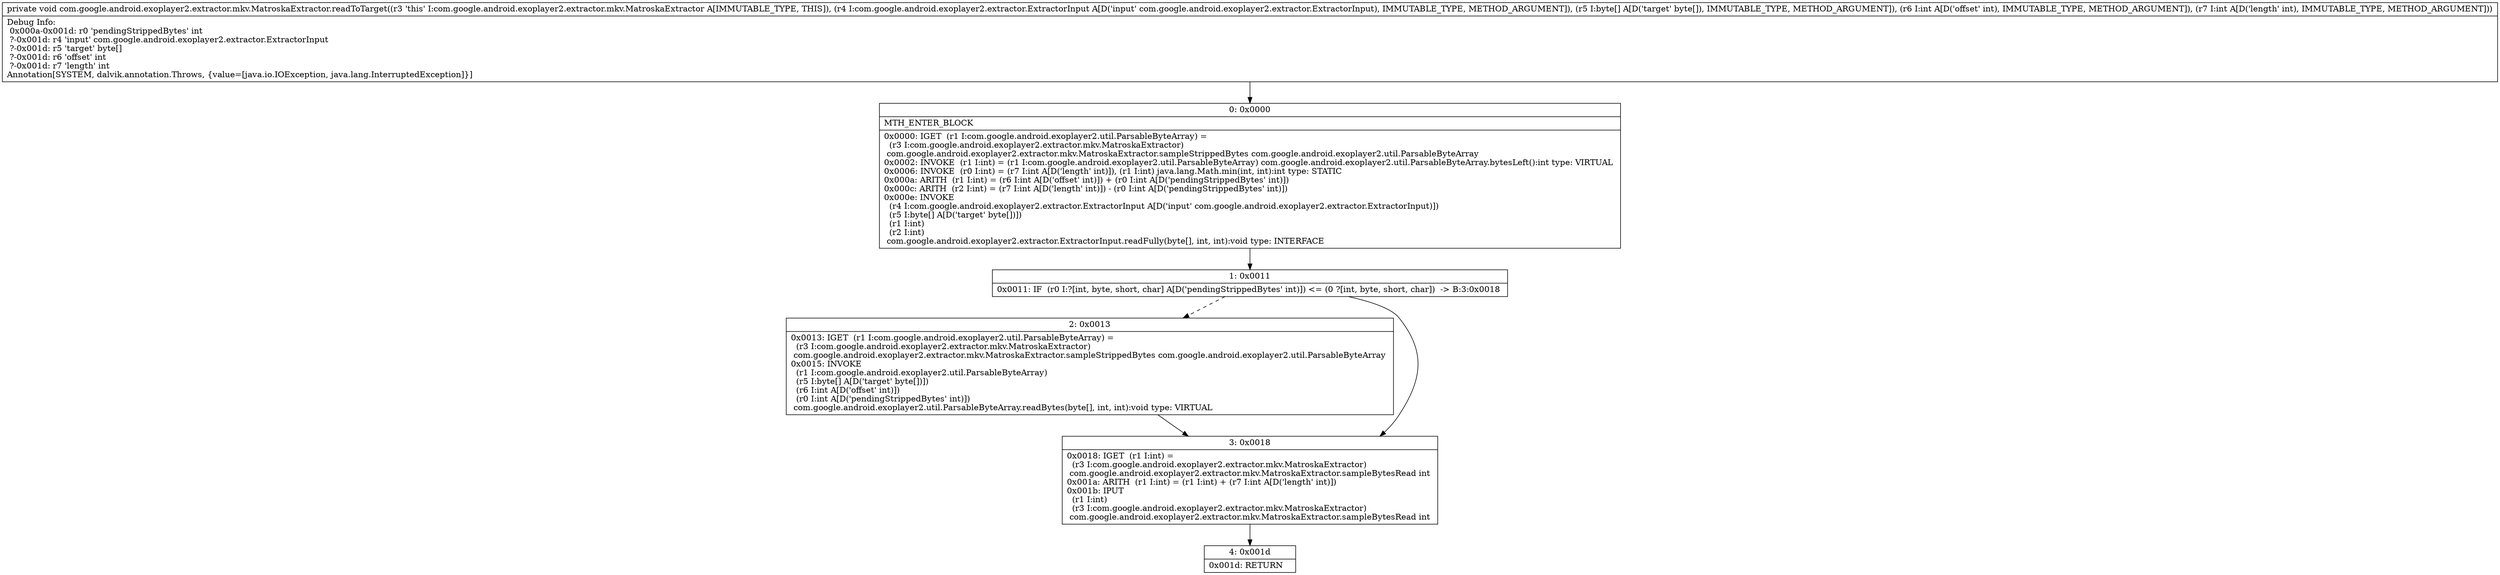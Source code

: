 digraph "CFG forcom.google.android.exoplayer2.extractor.mkv.MatroskaExtractor.readToTarget(Lcom\/google\/android\/exoplayer2\/extractor\/ExtractorInput;[BII)V" {
Node_0 [shape=record,label="{0\:\ 0x0000|MTH_ENTER_BLOCK\l|0x0000: IGET  (r1 I:com.google.android.exoplayer2.util.ParsableByteArray) = \l  (r3 I:com.google.android.exoplayer2.extractor.mkv.MatroskaExtractor)\l com.google.android.exoplayer2.extractor.mkv.MatroskaExtractor.sampleStrippedBytes com.google.android.exoplayer2.util.ParsableByteArray \l0x0002: INVOKE  (r1 I:int) = (r1 I:com.google.android.exoplayer2.util.ParsableByteArray) com.google.android.exoplayer2.util.ParsableByteArray.bytesLeft():int type: VIRTUAL \l0x0006: INVOKE  (r0 I:int) = (r7 I:int A[D('length' int)]), (r1 I:int) java.lang.Math.min(int, int):int type: STATIC \l0x000a: ARITH  (r1 I:int) = (r6 I:int A[D('offset' int)]) + (r0 I:int A[D('pendingStrippedBytes' int)]) \l0x000c: ARITH  (r2 I:int) = (r7 I:int A[D('length' int)]) \- (r0 I:int A[D('pendingStrippedBytes' int)]) \l0x000e: INVOKE  \l  (r4 I:com.google.android.exoplayer2.extractor.ExtractorInput A[D('input' com.google.android.exoplayer2.extractor.ExtractorInput)])\l  (r5 I:byte[] A[D('target' byte[])])\l  (r1 I:int)\l  (r2 I:int)\l com.google.android.exoplayer2.extractor.ExtractorInput.readFully(byte[], int, int):void type: INTERFACE \l}"];
Node_1 [shape=record,label="{1\:\ 0x0011|0x0011: IF  (r0 I:?[int, byte, short, char] A[D('pendingStrippedBytes' int)]) \<= (0 ?[int, byte, short, char])  \-\> B:3:0x0018 \l}"];
Node_2 [shape=record,label="{2\:\ 0x0013|0x0013: IGET  (r1 I:com.google.android.exoplayer2.util.ParsableByteArray) = \l  (r3 I:com.google.android.exoplayer2.extractor.mkv.MatroskaExtractor)\l com.google.android.exoplayer2.extractor.mkv.MatroskaExtractor.sampleStrippedBytes com.google.android.exoplayer2.util.ParsableByteArray \l0x0015: INVOKE  \l  (r1 I:com.google.android.exoplayer2.util.ParsableByteArray)\l  (r5 I:byte[] A[D('target' byte[])])\l  (r6 I:int A[D('offset' int)])\l  (r0 I:int A[D('pendingStrippedBytes' int)])\l com.google.android.exoplayer2.util.ParsableByteArray.readBytes(byte[], int, int):void type: VIRTUAL \l}"];
Node_3 [shape=record,label="{3\:\ 0x0018|0x0018: IGET  (r1 I:int) = \l  (r3 I:com.google.android.exoplayer2.extractor.mkv.MatroskaExtractor)\l com.google.android.exoplayer2.extractor.mkv.MatroskaExtractor.sampleBytesRead int \l0x001a: ARITH  (r1 I:int) = (r1 I:int) + (r7 I:int A[D('length' int)]) \l0x001b: IPUT  \l  (r1 I:int)\l  (r3 I:com.google.android.exoplayer2.extractor.mkv.MatroskaExtractor)\l com.google.android.exoplayer2.extractor.mkv.MatroskaExtractor.sampleBytesRead int \l}"];
Node_4 [shape=record,label="{4\:\ 0x001d|0x001d: RETURN   \l}"];
MethodNode[shape=record,label="{private void com.google.android.exoplayer2.extractor.mkv.MatroskaExtractor.readToTarget((r3 'this' I:com.google.android.exoplayer2.extractor.mkv.MatroskaExtractor A[IMMUTABLE_TYPE, THIS]), (r4 I:com.google.android.exoplayer2.extractor.ExtractorInput A[D('input' com.google.android.exoplayer2.extractor.ExtractorInput), IMMUTABLE_TYPE, METHOD_ARGUMENT]), (r5 I:byte[] A[D('target' byte[]), IMMUTABLE_TYPE, METHOD_ARGUMENT]), (r6 I:int A[D('offset' int), IMMUTABLE_TYPE, METHOD_ARGUMENT]), (r7 I:int A[D('length' int), IMMUTABLE_TYPE, METHOD_ARGUMENT]))  | Debug Info:\l  0x000a\-0x001d: r0 'pendingStrippedBytes' int\l  ?\-0x001d: r4 'input' com.google.android.exoplayer2.extractor.ExtractorInput\l  ?\-0x001d: r5 'target' byte[]\l  ?\-0x001d: r6 'offset' int\l  ?\-0x001d: r7 'length' int\lAnnotation[SYSTEM, dalvik.annotation.Throws, \{value=[java.io.IOException, java.lang.InterruptedException]\}]\l}"];
MethodNode -> Node_0;
Node_0 -> Node_1;
Node_1 -> Node_2[style=dashed];
Node_1 -> Node_3;
Node_2 -> Node_3;
Node_3 -> Node_4;
}

